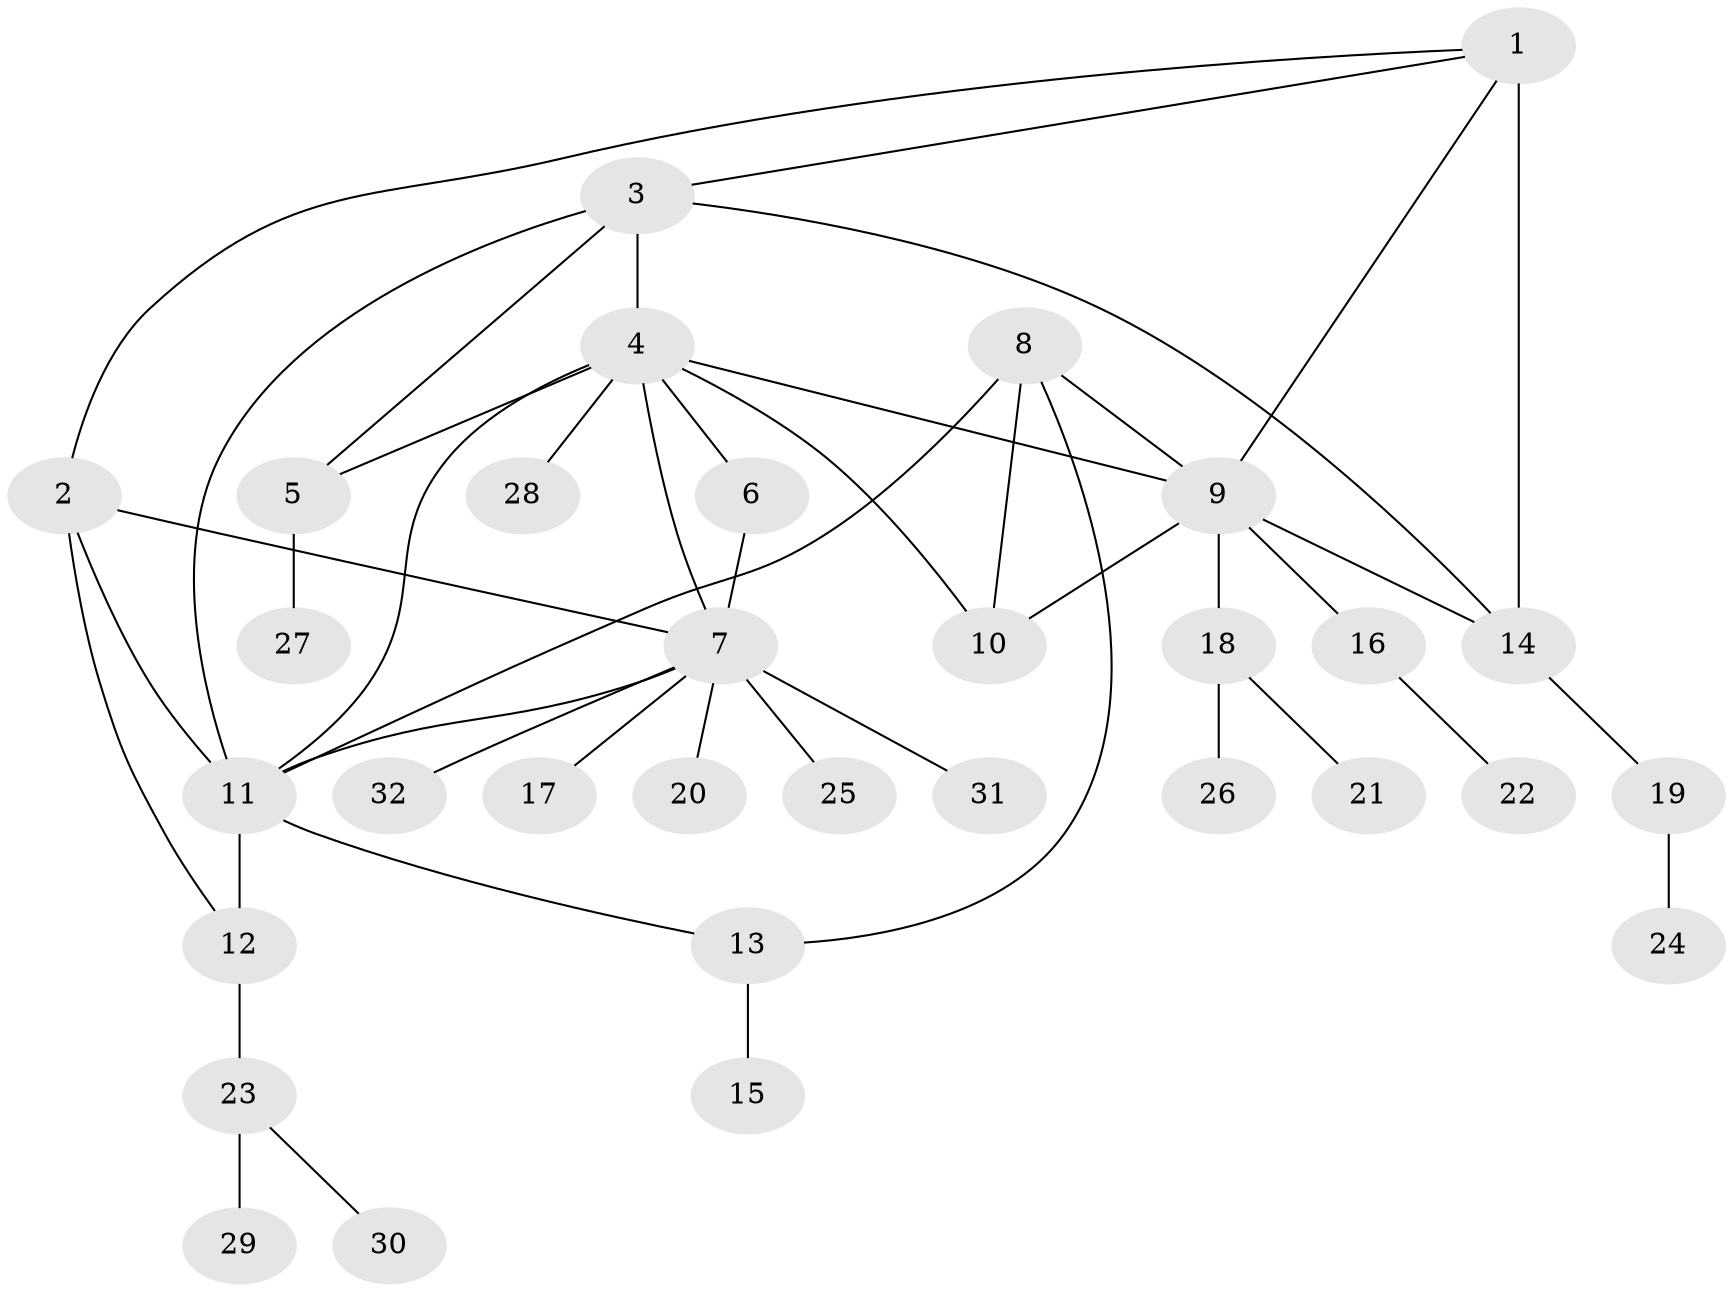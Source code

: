 // original degree distribution, {10: 0.047619047619047616, 5: 0.06349206349206349, 2: 0.09523809523809523, 4: 0.06349206349206349, 3: 0.1111111111111111, 6: 0.015873015873015872, 8: 0.015873015873015872, 7: 0.015873015873015872, 1: 0.5714285714285714}
// Generated by graph-tools (version 1.1) at 2025/52/03/04/25 22:52:46]
// undirected, 32 vertices, 45 edges
graph export_dot {
  node [color=gray90,style=filled];
  1;
  2;
  3;
  4;
  5;
  6;
  7;
  8;
  9;
  10;
  11;
  12;
  13;
  14;
  15;
  16;
  17;
  18;
  19;
  20;
  21;
  22;
  23;
  24;
  25;
  26;
  27;
  28;
  29;
  30;
  31;
  32;
  1 -- 2 [weight=2.0];
  1 -- 3 [weight=1.0];
  1 -- 9 [weight=1.0];
  1 -- 14 [weight=5.0];
  2 -- 7 [weight=1.0];
  2 -- 11 [weight=1.0];
  2 -- 12 [weight=1.0];
  3 -- 4 [weight=5.0];
  3 -- 5 [weight=1.0];
  3 -- 11 [weight=1.0];
  3 -- 14 [weight=1.0];
  4 -- 5 [weight=1.0];
  4 -- 6 [weight=1.0];
  4 -- 7 [weight=1.0];
  4 -- 9 [weight=1.0];
  4 -- 10 [weight=1.0];
  4 -- 11 [weight=1.0];
  4 -- 28 [weight=1.0];
  5 -- 27 [weight=1.0];
  6 -- 7 [weight=1.0];
  7 -- 11 [weight=1.0];
  7 -- 17 [weight=1.0];
  7 -- 20 [weight=1.0];
  7 -- 25 [weight=1.0];
  7 -- 31 [weight=1.0];
  7 -- 32 [weight=1.0];
  8 -- 9 [weight=1.0];
  8 -- 10 [weight=2.0];
  8 -- 11 [weight=1.0];
  8 -- 13 [weight=1.0];
  9 -- 10 [weight=1.0];
  9 -- 14 [weight=1.0];
  9 -- 16 [weight=1.0];
  9 -- 18 [weight=1.0];
  11 -- 12 [weight=3.0];
  11 -- 13 [weight=1.0];
  12 -- 23 [weight=1.0];
  13 -- 15 [weight=1.0];
  14 -- 19 [weight=1.0];
  16 -- 22 [weight=1.0];
  18 -- 21 [weight=1.0];
  18 -- 26 [weight=1.0];
  19 -- 24 [weight=1.0];
  23 -- 29 [weight=2.0];
  23 -- 30 [weight=1.0];
}
